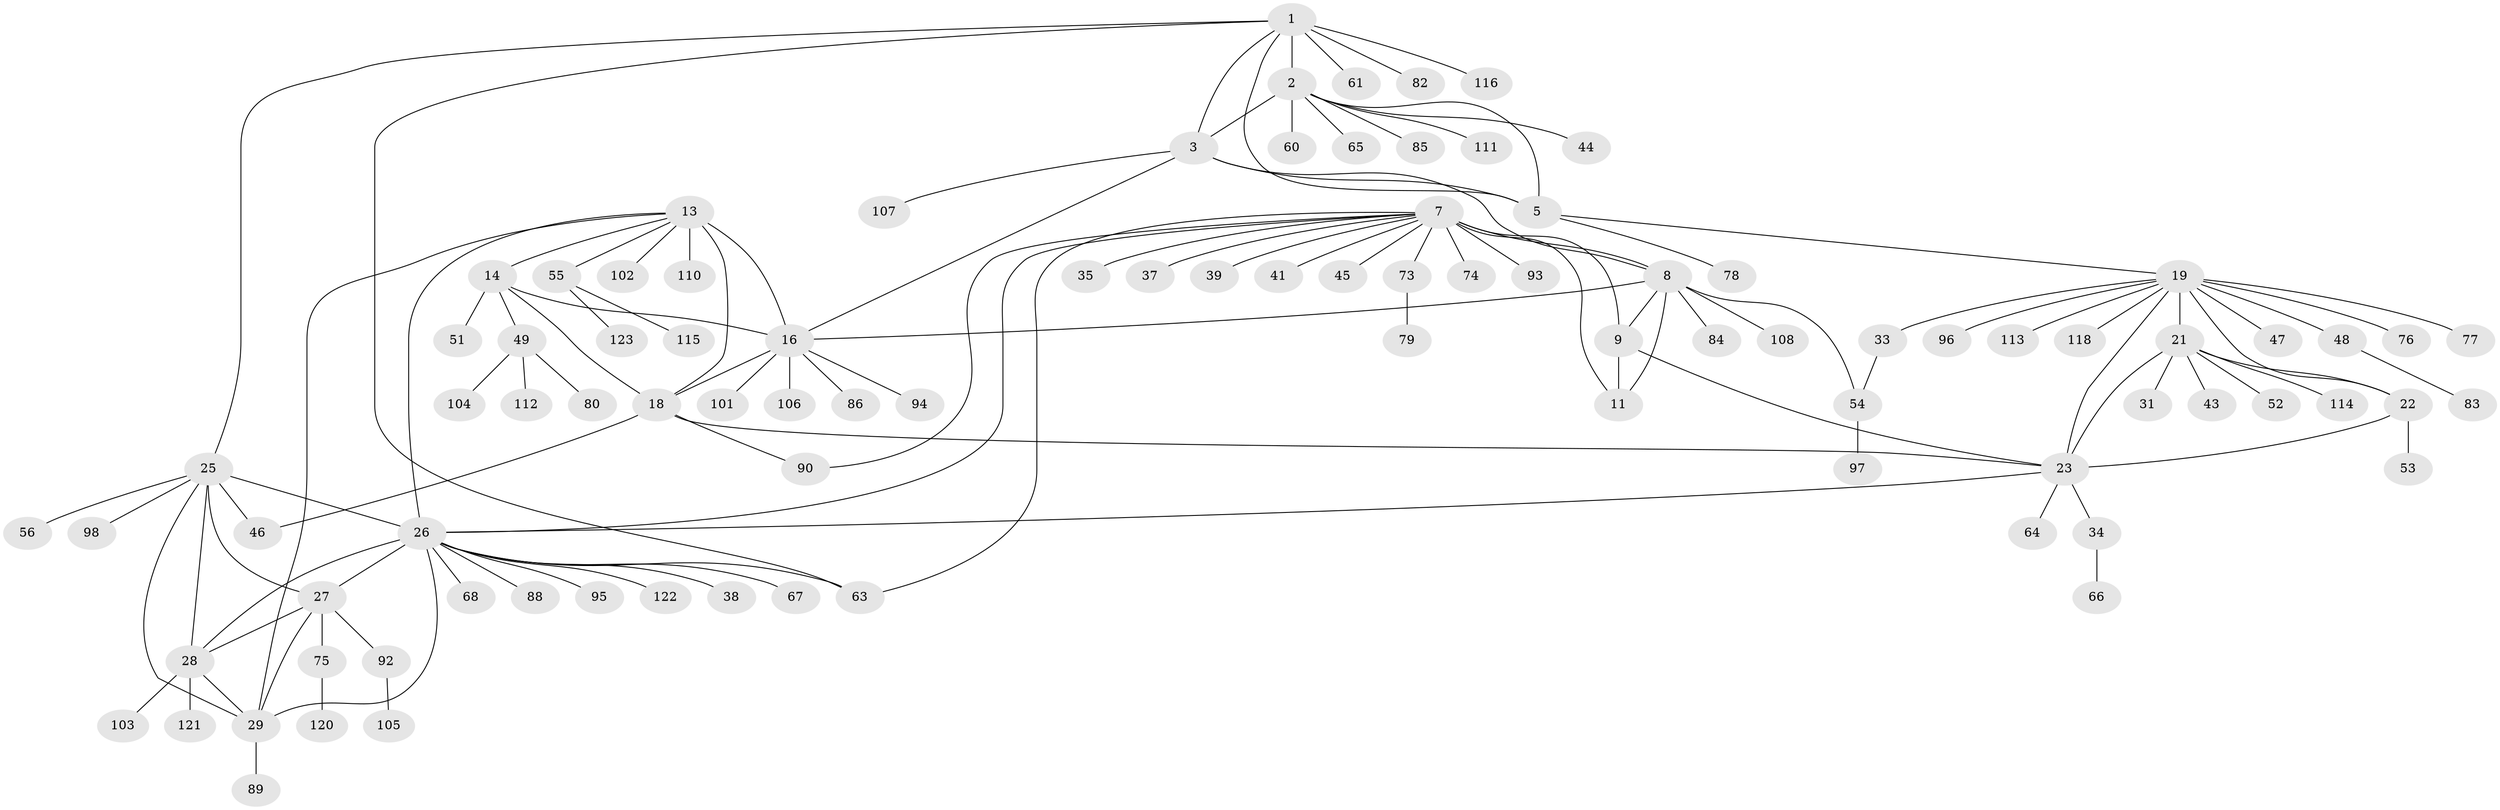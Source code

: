// original degree distribution, {7: 0.056910569105691054, 6: 0.04878048780487805, 9: 0.04878048780487805, 8: 0.04065040650406504, 13: 0.008130081300813009, 10: 0.008130081300813009, 5: 0.016260162601626018, 12: 0.008130081300813009, 11: 0.016260162601626018, 1: 0.5528455284552846, 2: 0.15447154471544716, 3: 0.032520325203252036, 4: 0.008130081300813009}
// Generated by graph-tools (version 1.1) at 2025/42/03/06/25 10:42:15]
// undirected, 93 vertices, 122 edges
graph export_dot {
graph [start="1"]
  node [color=gray90,style=filled];
  1 [super="+6"];
  2 [super="+4"];
  3 [super="+59"];
  5;
  7 [super="+10"];
  8 [super="+32"];
  9 [super="+12"];
  11 [super="+70"];
  13 [super="+15"];
  14 [super="+42"];
  16 [super="+17"];
  18 [super="+81"];
  19 [super="+20"];
  21 [super="+24"];
  22;
  23 [super="+87"];
  25 [super="+50"];
  26 [super="+30"];
  27 [super="+71"];
  28 [super="+36"];
  29 [super="+58"];
  31;
  33 [super="+62"];
  34;
  35;
  37;
  38;
  39 [super="+40"];
  41;
  43 [super="+72"];
  44;
  45;
  46 [super="+119"];
  47;
  48;
  49 [super="+57"];
  51 [super="+91"];
  52;
  53 [super="+100"];
  54;
  55 [super="+69"];
  56;
  60;
  61;
  63 [super="+117"];
  64;
  65;
  66;
  67;
  68;
  73;
  74;
  75;
  76;
  77;
  78;
  79;
  80;
  82;
  83 [super="+109"];
  84;
  85 [super="+99"];
  86;
  88;
  89;
  90;
  92;
  93;
  94;
  95;
  96;
  97;
  98;
  101;
  102;
  103;
  104;
  105;
  106;
  107;
  108;
  110;
  111;
  112;
  113;
  114;
  115;
  116;
  118;
  120;
  121;
  122;
  123;
  1 -- 2 [weight=4];
  1 -- 3 [weight=2];
  1 -- 5 [weight=2];
  1 -- 116;
  1 -- 82;
  1 -- 25;
  1 -- 61;
  1 -- 63;
  2 -- 3 [weight=2];
  2 -- 5 [weight=2];
  2 -- 65;
  2 -- 44;
  2 -- 111;
  2 -- 85;
  2 -- 60;
  3 -- 5;
  3 -- 8;
  3 -- 16;
  3 -- 107;
  5 -- 78;
  5 -- 19;
  7 -- 8 [weight=2];
  7 -- 9 [weight=4];
  7 -- 11 [weight=2];
  7 -- 35;
  7 -- 37;
  7 -- 41;
  7 -- 45;
  7 -- 73;
  7 -- 74;
  7 -- 90;
  7 -- 93;
  7 -- 39;
  7 -- 26;
  7 -- 63;
  8 -- 9 [weight=2];
  8 -- 11;
  8 -- 54;
  8 -- 84;
  8 -- 16;
  8 -- 108;
  9 -- 11 [weight=2];
  9 -- 23;
  13 -- 14 [weight=2];
  13 -- 16 [weight=4];
  13 -- 18 [weight=2];
  13 -- 55;
  13 -- 110;
  13 -- 26;
  13 -- 102;
  13 -- 29;
  14 -- 16 [weight=2];
  14 -- 18;
  14 -- 49;
  14 -- 51;
  16 -- 18 [weight=2];
  16 -- 94;
  16 -- 101;
  16 -- 106;
  16 -- 86;
  18 -- 23;
  18 -- 90;
  18 -- 46;
  19 -- 21 [weight=4];
  19 -- 22 [weight=2];
  19 -- 23 [weight=2];
  19 -- 47;
  19 -- 118;
  19 -- 96;
  19 -- 33;
  19 -- 76;
  19 -- 77;
  19 -- 48;
  19 -- 113;
  21 -- 22 [weight=2];
  21 -- 23 [weight=2];
  21 -- 31;
  21 -- 43;
  21 -- 52;
  21 -- 114;
  22 -- 23;
  22 -- 53;
  23 -- 34;
  23 -- 64;
  23 -- 26;
  25 -- 26 [weight=2];
  25 -- 27;
  25 -- 28;
  25 -- 29;
  25 -- 46;
  25 -- 98;
  25 -- 56;
  26 -- 27 [weight=2];
  26 -- 28 [weight=2];
  26 -- 29 [weight=2];
  26 -- 38;
  26 -- 63;
  26 -- 68;
  26 -- 88;
  26 -- 95;
  26 -- 122;
  26 -- 67;
  27 -- 28;
  27 -- 29;
  27 -- 92;
  27 -- 75;
  28 -- 29;
  28 -- 103;
  28 -- 121;
  29 -- 89;
  33 -- 54;
  34 -- 66;
  48 -- 83;
  49 -- 80;
  49 -- 104;
  49 -- 112;
  54 -- 97;
  55 -- 115;
  55 -- 123;
  73 -- 79;
  75 -- 120;
  92 -- 105;
}

